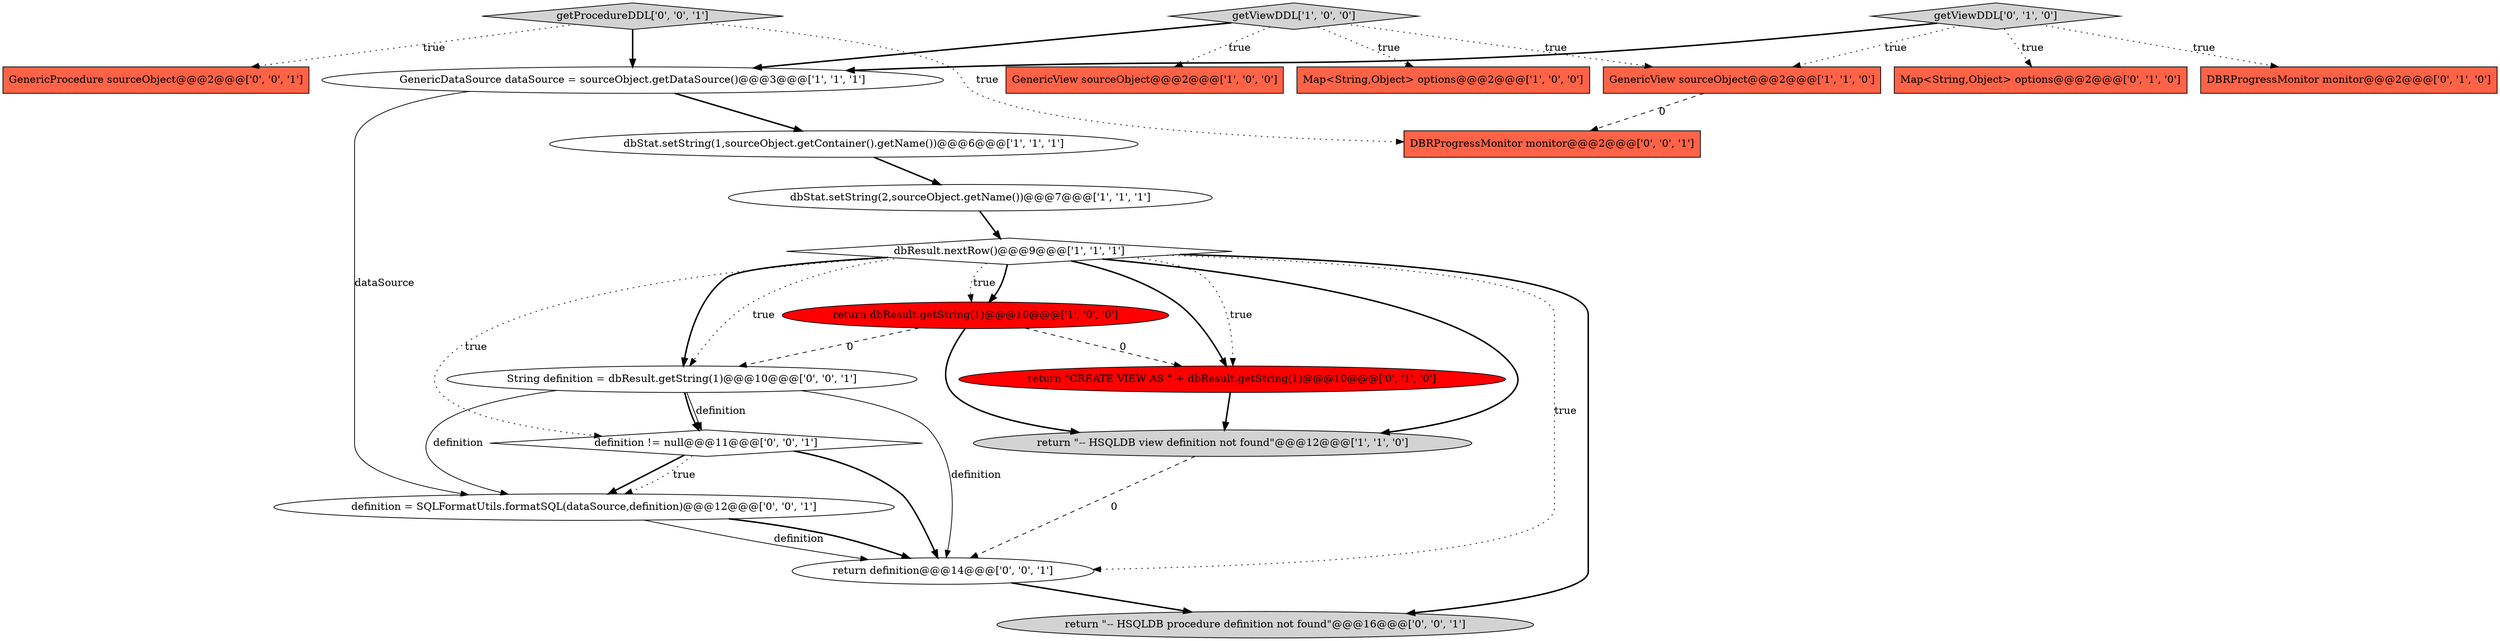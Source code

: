 digraph {
5 [style = filled, label = "GenericView sourceObject@@@2@@@['1', '1', '0']", fillcolor = tomato, shape = box image = "AAA0AAABBB1BBB"];
11 [style = filled, label = "DBRProgressMonitor monitor@@@2@@@['0', '1', '0']", fillcolor = tomato, shape = box image = "AAA0AAABBB2BBB"];
1 [style = filled, label = "GenericView sourceObject@@@2@@@['1', '0', '0']", fillcolor = tomato, shape = box image = "AAA0AAABBB1BBB"];
8 [style = filled, label = "dbStat.setString(1,sourceObject.getContainer().getName())@@@6@@@['1', '1', '1']", fillcolor = white, shape = ellipse image = "AAA0AAABBB1BBB"];
10 [style = filled, label = "Map<String,Object> options@@@2@@@['0', '1', '0']", fillcolor = tomato, shape = box image = "AAA0AAABBB2BBB"];
4 [style = filled, label = "getViewDDL['1', '0', '0']", fillcolor = lightgray, shape = diamond image = "AAA0AAABBB1BBB"];
19 [style = filled, label = "definition != null@@@11@@@['0', '0', '1']", fillcolor = white, shape = diamond image = "AAA0AAABBB3BBB"];
2 [style = filled, label = "return dbResult.getString(1)@@@10@@@['1', '0', '0']", fillcolor = red, shape = ellipse image = "AAA1AAABBB1BBB"];
7 [style = filled, label = "return \"-- HSQLDB view definition not found\"@@@12@@@['1', '1', '0']", fillcolor = lightgray, shape = ellipse image = "AAA0AAABBB1BBB"];
18 [style = filled, label = "getProcedureDDL['0', '0', '1']", fillcolor = lightgray, shape = diamond image = "AAA0AAABBB3BBB"];
3 [style = filled, label = "dbStat.setString(2,sourceObject.getName())@@@7@@@['1', '1', '1']", fillcolor = white, shape = ellipse image = "AAA0AAABBB1BBB"];
15 [style = filled, label = "String definition = dbResult.getString(1)@@@10@@@['0', '0', '1']", fillcolor = white, shape = ellipse image = "AAA0AAABBB3BBB"];
21 [style = filled, label = "return definition@@@14@@@['0', '0', '1']", fillcolor = white, shape = ellipse image = "AAA0AAABBB3BBB"];
14 [style = filled, label = "GenericProcedure sourceObject@@@2@@@['0', '0', '1']", fillcolor = tomato, shape = box image = "AAA0AAABBB3BBB"];
12 [style = filled, label = "getViewDDL['0', '1', '0']", fillcolor = lightgray, shape = diamond image = "AAA0AAABBB2BBB"];
0 [style = filled, label = "Map<String,Object> options@@@2@@@['1', '0', '0']", fillcolor = tomato, shape = box image = "AAA0AAABBB1BBB"];
20 [style = filled, label = "return \"-- HSQLDB procedure definition not found\"@@@16@@@['0', '0', '1']", fillcolor = lightgray, shape = ellipse image = "AAA0AAABBB3BBB"];
13 [style = filled, label = "return \"CREATE VIEW AS \" + dbResult.getString(1)@@@10@@@['0', '1', '0']", fillcolor = red, shape = ellipse image = "AAA1AAABBB2BBB"];
16 [style = filled, label = "definition = SQLFormatUtils.formatSQL(dataSource,definition)@@@12@@@['0', '0', '1']", fillcolor = white, shape = ellipse image = "AAA0AAABBB3BBB"];
17 [style = filled, label = "DBRProgressMonitor monitor@@@2@@@['0', '0', '1']", fillcolor = tomato, shape = box image = "AAA0AAABBB3BBB"];
6 [style = filled, label = "GenericDataSource dataSource = sourceObject.getDataSource()@@@3@@@['1', '1', '1']", fillcolor = white, shape = ellipse image = "AAA0AAABBB1BBB"];
9 [style = filled, label = "dbResult.nextRow()@@@9@@@['1', '1', '1']", fillcolor = white, shape = diamond image = "AAA0AAABBB1BBB"];
4->5 [style = dotted, label="true"];
7->21 [style = dashed, label="0"];
16->21 [style = solid, label="definition"];
4->1 [style = dotted, label="true"];
9->2 [style = bold, label=""];
4->6 [style = bold, label=""];
4->0 [style = dotted, label="true"];
8->3 [style = bold, label=""];
15->21 [style = solid, label="definition"];
9->20 [style = bold, label=""];
9->21 [style = dotted, label="true"];
9->7 [style = bold, label=""];
15->19 [style = bold, label=""];
12->6 [style = bold, label=""];
6->16 [style = solid, label="dataSource"];
18->14 [style = dotted, label="true"];
19->16 [style = bold, label=""];
12->11 [style = dotted, label="true"];
2->15 [style = dashed, label="0"];
3->9 [style = bold, label=""];
9->19 [style = dotted, label="true"];
21->20 [style = bold, label=""];
5->17 [style = dashed, label="0"];
12->10 [style = dotted, label="true"];
15->19 [style = solid, label="definition"];
18->6 [style = bold, label=""];
12->5 [style = dotted, label="true"];
13->7 [style = bold, label=""];
9->15 [style = bold, label=""];
16->21 [style = bold, label=""];
9->2 [style = dotted, label="true"];
9->13 [style = dotted, label="true"];
15->16 [style = solid, label="definition"];
6->8 [style = bold, label=""];
2->13 [style = dashed, label="0"];
19->16 [style = dotted, label="true"];
9->15 [style = dotted, label="true"];
18->17 [style = dotted, label="true"];
2->7 [style = bold, label=""];
9->13 [style = bold, label=""];
19->21 [style = bold, label=""];
}
